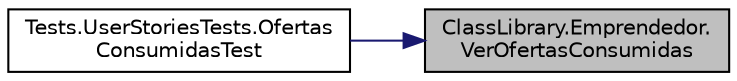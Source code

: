 digraph "ClassLibrary.Emprendedor.VerOfertasConsumidas"
{
 // INTERACTIVE_SVG=YES
 // LATEX_PDF_SIZE
  edge [fontname="Helvetica",fontsize="10",labelfontname="Helvetica",labelfontsize="10"];
  node [fontname="Helvetica",fontsize="10",shape=record];
  rankdir="RL";
  Node1 [label="ClassLibrary.Emprendedor.\lVerOfertasConsumidas",height=0.2,width=0.4,color="black", fillcolor="grey75", style="filled", fontcolor="black",tooltip="Mediante palabras calve, un buscador y un canal se obtienen las ofertas consumidas por el Emprendedor..."];
  Node1 -> Node2 [dir="back",color="midnightblue",fontsize="10",style="solid",fontname="Helvetica"];
  Node2 [label="Tests.UserStoriesTests.Ofertas\lConsumidasTest",height=0.2,width=0.4,color="black", fillcolor="white", style="filled",URL="$classTests_1_1UserStoriesTests.html#a56183ee941eacef1a4254623135a3742",tooltip="Prueba para la historia de usuario 12: Ofertas consumidas por emprendedor"];
}
